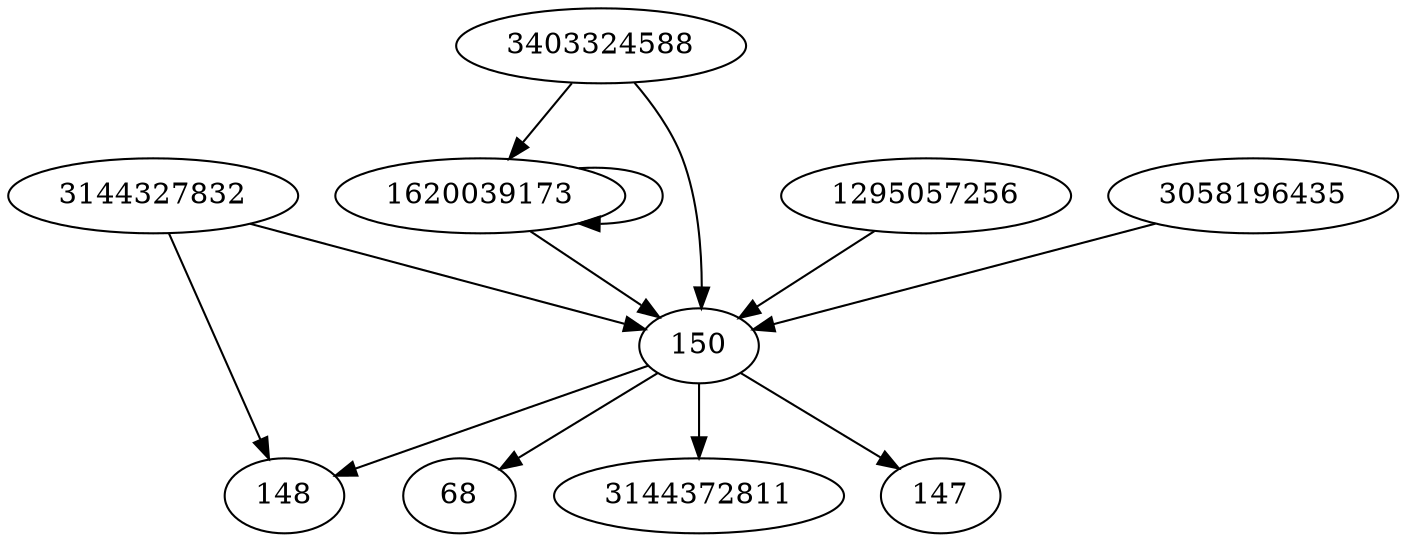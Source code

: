 digraph  {
68;
1620039173;
1295057256;
3144372811;
3403324588;
3058196435;
147;
148;
150;
3144327832;
1620039173 -> 150;
1620039173 -> 1620039173;
1295057256 -> 150;
3403324588 -> 150;
3403324588 -> 1620039173;
3058196435 -> 150;
150 -> 147;
150 -> 148;
150 -> 3144372811;
150 -> 68;
3144327832 -> 148;
3144327832 -> 150;
}
